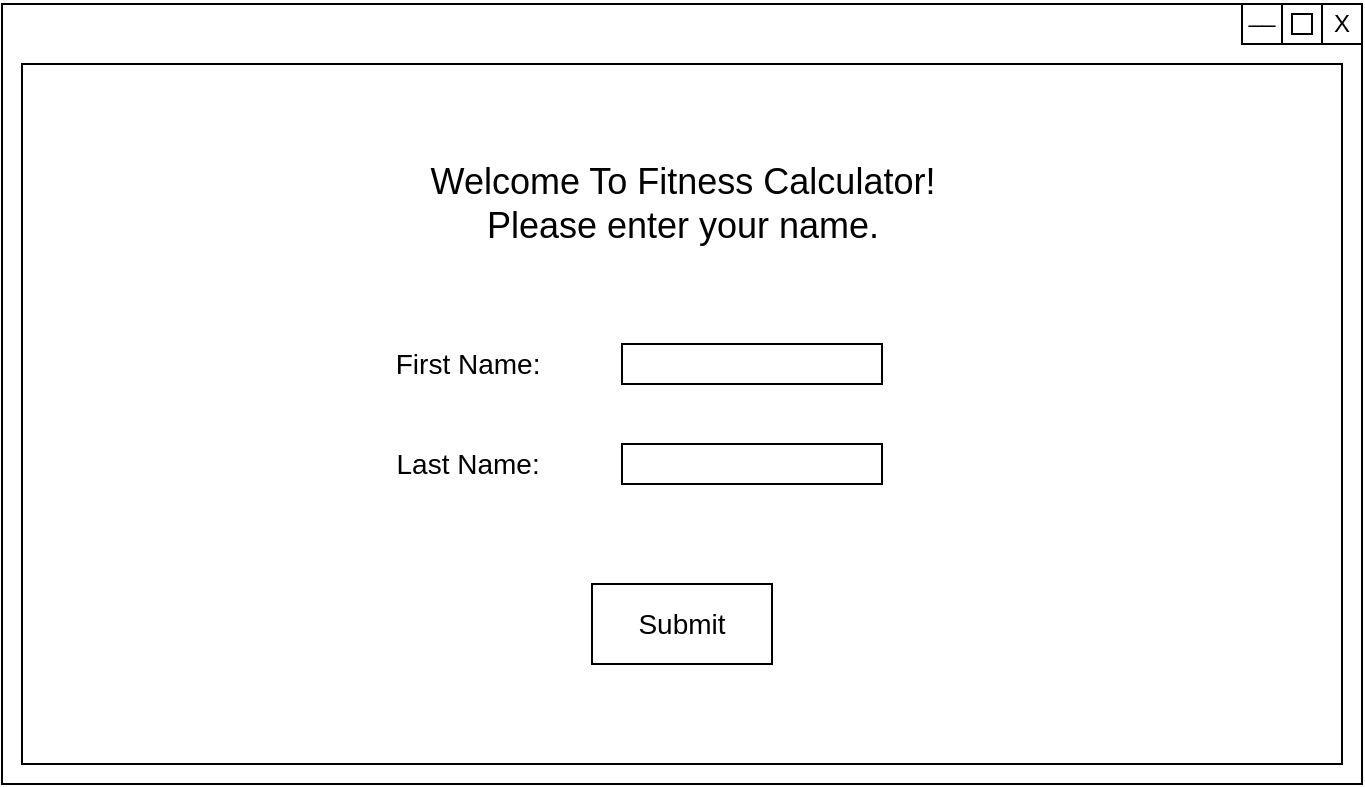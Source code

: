 <mxfile version="12.9.6" type="github"><diagram id="9UC1ZBUf9r_J20Ng0Syh" name="Page-1"><mxGraphModel dx="868" dy="450" grid="1" gridSize="10" guides="1" tooltips="1" connect="1" arrows="1" fold="1" page="1" pageScale="1" pageWidth="827" pageHeight="1169" math="0" shadow="0"><root><mxCell id="0"/><mxCell id="1" parent="0"/><mxCell id="mh5o7TWo_xymcsIFWV8s-2" value="" style="rounded=0;whiteSpace=wrap;html=1;" parent="1" vertex="1"><mxGeometry x="80" y="50" width="680" height="390" as="geometry"/></mxCell><mxCell id="mh5o7TWo_xymcsIFWV8s-3" value="" style="rounded=0;whiteSpace=wrap;html=1;" parent="1" vertex="1"><mxGeometry x="700" y="50" width="60" height="20" as="geometry"/></mxCell><mxCell id="mh5o7TWo_xymcsIFWV8s-5" value="" style="whiteSpace=wrap;html=1;aspect=fixed;" parent="1" vertex="1"><mxGeometry x="720" y="50" width="20" height="20" as="geometry"/></mxCell><mxCell id="mh5o7TWo_xymcsIFWV8s-6" value="" style="whiteSpace=wrap;html=1;aspect=fixed;" parent="1" vertex="1"><mxGeometry x="740" y="50" width="20" height="20" as="geometry"/></mxCell><mxCell id="mh5o7TWo_xymcsIFWV8s-10" value="" style="whiteSpace=wrap;html=1;aspect=fixed;" parent="1" vertex="1"><mxGeometry x="725" y="55" width="10" height="10" as="geometry"/></mxCell><mxCell id="mh5o7TWo_xymcsIFWV8s-14" value="X" style="text;html=1;strokeColor=none;fillColor=none;align=center;verticalAlign=middle;whiteSpace=wrap;rounded=0;" parent="1" vertex="1"><mxGeometry x="740" y="50" width="20" height="20" as="geometry"/></mxCell><mxCell id="mh5o7TWo_xymcsIFWV8s-15" value="__" style="text;html=1;strokeColor=none;fillColor=none;align=center;verticalAlign=middle;whiteSpace=wrap;rounded=0;" parent="1" vertex="1"><mxGeometry x="700" y="50" width="20" height="10" as="geometry"/></mxCell><mxCell id="mh5o7TWo_xymcsIFWV8s-16" value="" style="rounded=0;whiteSpace=wrap;html=1;" parent="1" vertex="1"><mxGeometry x="90" y="80" width="660" height="350" as="geometry"/></mxCell><mxCell id="2UfII5VVx_jvPPxFBWVc-3" value="Welcome To Fitness Calculator!&lt;br style=&quot;font-size: 18px;&quot;&gt;Please enter your name." style="text;html=1;strokeColor=none;fillColor=none;align=center;verticalAlign=middle;whiteSpace=wrap;rounded=0;fontSize=18;" vertex="1" parent="1"><mxGeometry x="260.75" y="100" width="318.5" height="100" as="geometry"/></mxCell><mxCell id="2UfII5VVx_jvPPxFBWVc-4" value="First Name:&amp;nbsp;" style="text;html=1;strokeColor=none;fillColor=none;align=center;verticalAlign=middle;whiteSpace=wrap;rounded=0;fontSize=14;" vertex="1" parent="1"><mxGeometry x="260" y="220" width="110" height="20" as="geometry"/></mxCell><mxCell id="2UfII5VVx_jvPPxFBWVc-5" value="" style="rounded=0;whiteSpace=wrap;html=1;" vertex="1" parent="1"><mxGeometry x="390" y="220" width="130" height="20" as="geometry"/></mxCell><mxCell id="2UfII5VVx_jvPPxFBWVc-6" value="Last Name:&amp;nbsp;" style="text;html=1;strokeColor=none;fillColor=none;align=center;verticalAlign=middle;whiteSpace=wrap;rounded=0;fontSize=14;" vertex="1" parent="1"><mxGeometry x="260" y="270" width="110" height="20" as="geometry"/></mxCell><mxCell id="2UfII5VVx_jvPPxFBWVc-8" value="" style="rounded=0;whiteSpace=wrap;html=1;" vertex="1" parent="1"><mxGeometry x="390" y="270" width="130" height="20" as="geometry"/></mxCell><mxCell id="2UfII5VVx_jvPPxFBWVc-9" value="&lt;span style=&quot;color: rgba(0 , 0 , 0 , 0) ; font-family: monospace ; font-size: 0px&quot;&gt;%3CmxGraphModel%3E%3Croot%3E%3CmxCell%20id%3D%220%22%2F%3E%3CmxCell%20id%3D%221%22%20parent%3D%220%22%2F%3E%3CmxCell%20id%3D%222%22%20value%3D%22Submit%22%20style%3D%22text%3Bhtml%3D1%3BstrokeColor%3Dnone%3BfillColor%3Dnone%3Balign%3Dcenter%3BverticalAlign%3Dmiddle%3BwhiteSpace%3Dwrap%3Brounded%3D0%3BfontSize%3D14%3B%22%20vertex%3D%221%22%20parent%3D%221%22%3E%3CmxGeometry%20x%3D%22324%22%20y%3D%22320%22%20width%3D%2290%22%20height%3D%2220%22%20as%3D%22geometry%22%2F%3E%3C%2FmxCell%3E%3C%2Froot%3E%3C%2FmxGraphModel%3E&lt;/span&gt;" style="rounded=0;whiteSpace=wrap;html=1;" vertex="1" parent="1"><mxGeometry x="375" y="340" width="90" height="40" as="geometry"/></mxCell><mxCell id="2UfII5VVx_jvPPxFBWVc-10" value="Submit" style="text;html=1;strokeColor=none;fillColor=none;align=center;verticalAlign=middle;whiteSpace=wrap;rounded=0;fontSize=14;" vertex="1" parent="1"><mxGeometry x="365" y="345" width="110" height="30" as="geometry"/></mxCell></root></mxGraphModel></diagram></mxfile>